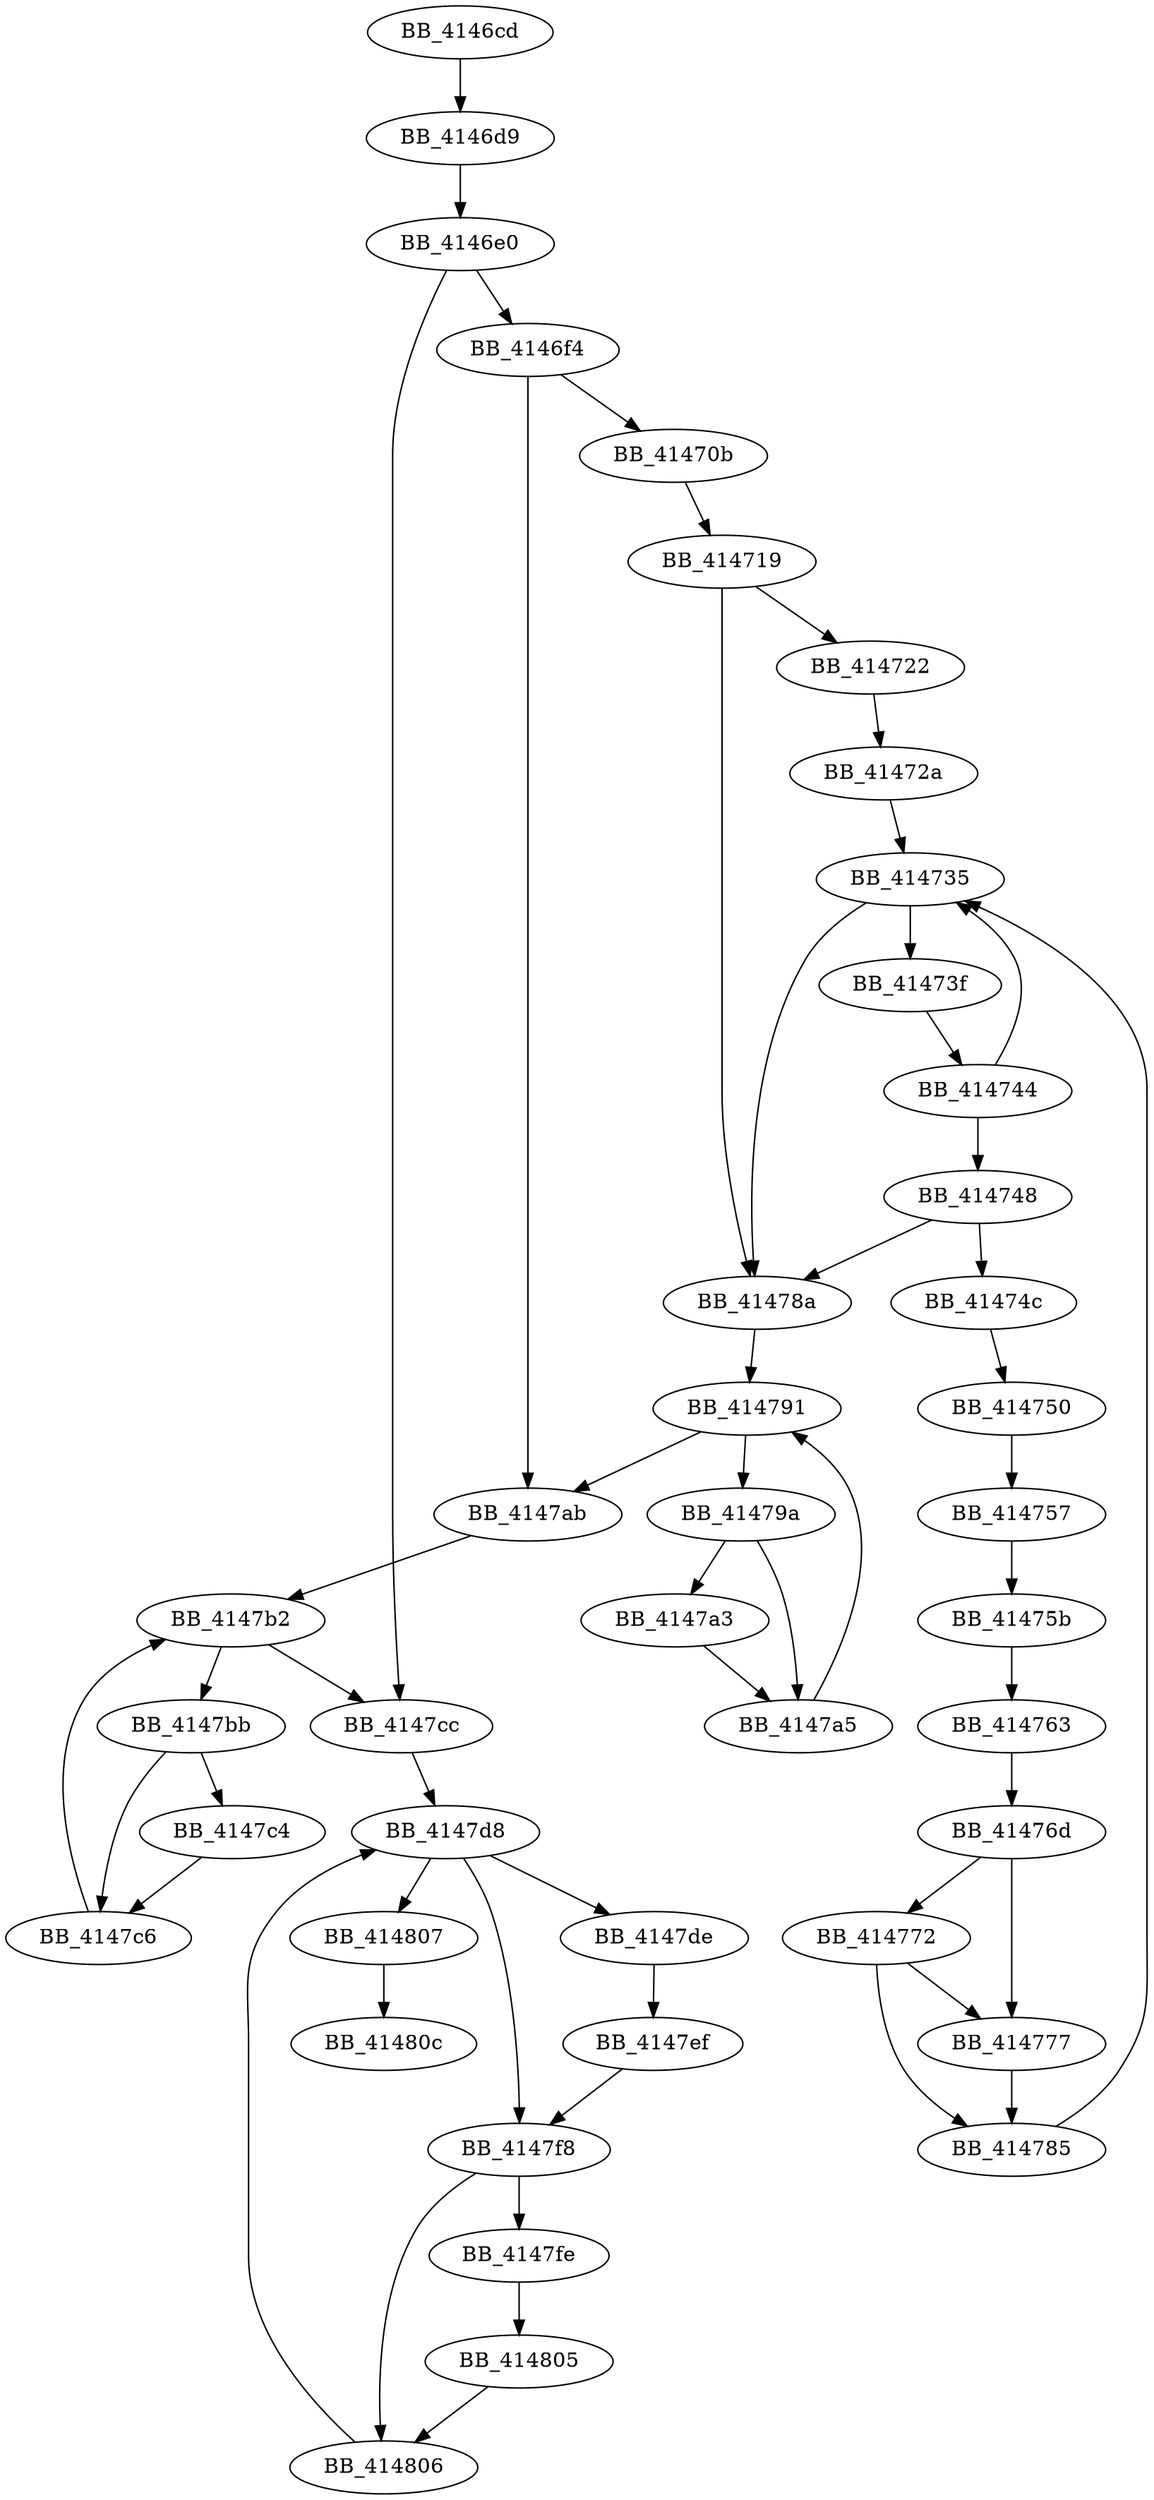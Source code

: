 DiGraph _doexit{
BB_4146cd->BB_4146d9
BB_4146d9->BB_4146e0
BB_4146e0->BB_4146f4
BB_4146e0->BB_4147cc
BB_4146f4->BB_41470b
BB_4146f4->BB_4147ab
BB_41470b->BB_414719
BB_414719->BB_414722
BB_414719->BB_41478a
BB_414722->BB_41472a
BB_41472a->BB_414735
BB_414735->BB_41473f
BB_414735->BB_41478a
BB_41473f->BB_414744
BB_414744->BB_414735
BB_414744->BB_414748
BB_414748->BB_41474c
BB_414748->BB_41478a
BB_41474c->BB_414750
BB_414750->BB_414757
BB_414757->BB_41475b
BB_41475b->BB_414763
BB_414763->BB_41476d
BB_41476d->BB_414772
BB_41476d->BB_414777
BB_414772->BB_414777
BB_414772->BB_414785
BB_414777->BB_414785
BB_414785->BB_414735
BB_41478a->BB_414791
BB_414791->BB_41479a
BB_414791->BB_4147ab
BB_41479a->BB_4147a3
BB_41479a->BB_4147a5
BB_4147a3->BB_4147a5
BB_4147a5->BB_414791
BB_4147ab->BB_4147b2
BB_4147b2->BB_4147bb
BB_4147b2->BB_4147cc
BB_4147bb->BB_4147c4
BB_4147bb->BB_4147c6
BB_4147c4->BB_4147c6
BB_4147c6->BB_4147b2
BB_4147cc->BB_4147d8
BB_4147d8->BB_4147de
BB_4147d8->BB_4147f8
BB_4147d8->BB_414807
BB_4147de->BB_4147ef
BB_4147ef->BB_4147f8
BB_4147f8->BB_4147fe
BB_4147f8->BB_414806
BB_4147fe->BB_414805
BB_414805->BB_414806
BB_414806->BB_4147d8
BB_414807->BB_41480c
}
